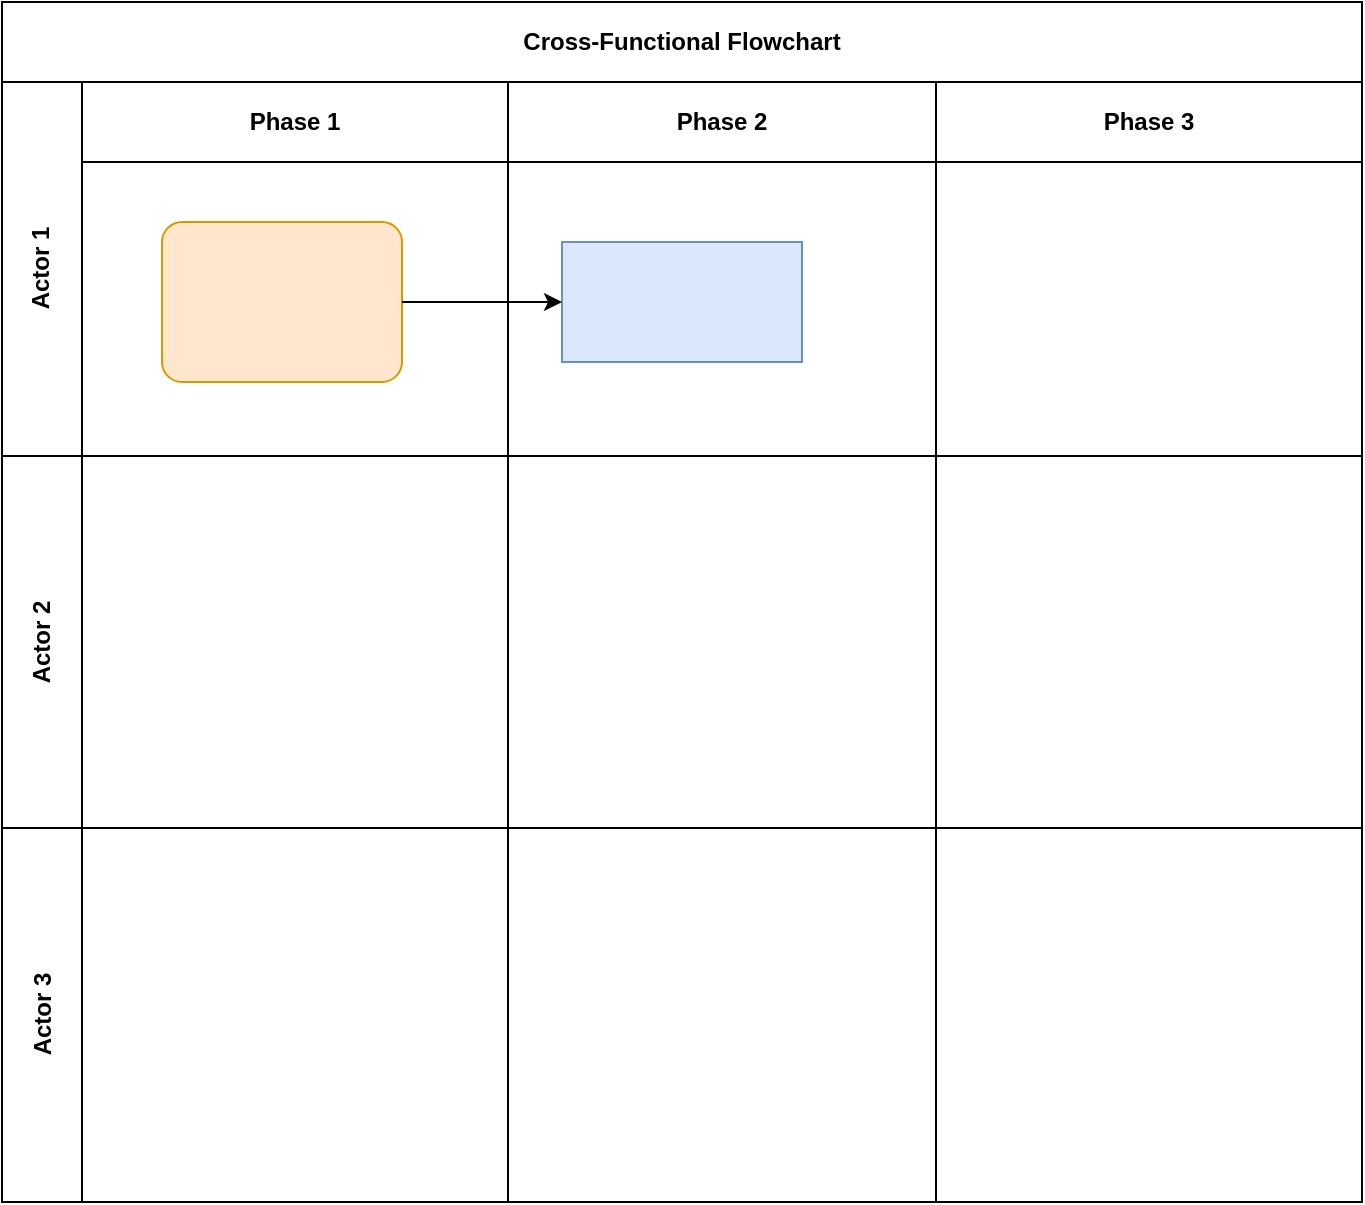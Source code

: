 <mxfile version="16.0.3" type="github">
  <diagram id="IkY5Uq8e-zbAPrKe2rpH" name="第 1 页">
    <mxGraphModel dx="1002" dy="706" grid="1" gridSize="10" guides="1" tooltips="1" connect="1" arrows="1" fold="1" page="1" pageScale="1" pageWidth="827" pageHeight="1169" math="0" shadow="0">
      <root>
        <mxCell id="0" />
        <mxCell id="1" parent="0" />
        <mxCell id="qr-zPf-FsgWdGWrcpPPm-1" value="Cross-Functional Flowchart" style="shape=table;childLayout=tableLayout;rowLines=0;columnLines=0;startSize=40;html=1;whiteSpace=wrap;collapsible=0;recursiveResize=0;expand=0;pointerEvents=0;fontStyle=1;align=center;" vertex="1" parent="1">
          <mxGeometry x="80" y="40" width="680" height="600" as="geometry" />
        </mxCell>
        <mxCell id="qr-zPf-FsgWdGWrcpPPm-2" value="Actor 1" style="swimlane;horizontal=0;points=[[0,0.5],[1,0.5]];portConstraint=eastwest;startSize=40;html=1;whiteSpace=wrap;collapsible=0;recursiveResize=0;expand=0;pointerEvents=0;fontStyle=1" vertex="1" parent="qr-zPf-FsgWdGWrcpPPm-1">
          <mxGeometry y="40" width="680" height="187" as="geometry" />
        </mxCell>
        <mxCell id="qr-zPf-FsgWdGWrcpPPm-3" value="Phase 1" style="swimlane;connectable=0;startSize=40;html=1;whiteSpace=wrap;collapsible=0;recursiveResize=0;expand=0;pointerEvents=0;" vertex="1" parent="qr-zPf-FsgWdGWrcpPPm-2">
          <mxGeometry x="40" width="213" height="187" as="geometry">
            <mxRectangle width="213" height="187" as="alternateBounds" />
          </mxGeometry>
        </mxCell>
        <mxCell id="qr-zPf-FsgWdGWrcpPPm-14" value="" style="points=[[0.25,0,0],[0.5,0,0],[0.75,0,0],[1,0.25,0],[1,0.5,0],[1,0.75,0],[0.75,1,0],[0.5,1,0],[0.25,1,0],[0,0.75,0],[0,0.5,0],[0,0.25,0]];shape=mxgraph.bpmn.task;whiteSpace=wrap;rectStyle=rounded;size=10;taskMarker=abstract;fillColor=#ffe6cc;strokeColor=#d79b00;" vertex="1" parent="qr-zPf-FsgWdGWrcpPPm-3">
          <mxGeometry x="40" y="70" width="120" height="80" as="geometry" />
        </mxCell>
        <mxCell id="qr-zPf-FsgWdGWrcpPPm-4" value="Phase 2" style="swimlane;connectable=0;startSize=40;html=1;whiteSpace=wrap;collapsible=0;recursiveResize=0;expand=0;pointerEvents=0;" vertex="1" parent="qr-zPf-FsgWdGWrcpPPm-2">
          <mxGeometry x="253" width="214" height="187" as="geometry">
            <mxRectangle width="214" height="187" as="alternateBounds" />
          </mxGeometry>
        </mxCell>
        <mxCell id="qr-zPf-FsgWdGWrcpPPm-5" value="Phase 3" style="swimlane;connectable=0;startSize=40;html=1;whiteSpace=wrap;collapsible=0;recursiveResize=0;expand=0;pointerEvents=0;" vertex="1" parent="qr-zPf-FsgWdGWrcpPPm-2">
          <mxGeometry x="467" width="213" height="187" as="geometry">
            <mxRectangle width="213" height="187" as="alternateBounds" />
          </mxGeometry>
        </mxCell>
        <mxCell id="qr-zPf-FsgWdGWrcpPPm-6" value="Actor 2" style="swimlane;horizontal=0;points=[[0,0.5],[1,0.5]];portConstraint=eastwest;startSize=40;html=1;whiteSpace=wrap;collapsible=0;recursiveResize=0;expand=0;pointerEvents=0;" vertex="1" parent="qr-zPf-FsgWdGWrcpPPm-1">
          <mxGeometry y="227" width="680" height="186" as="geometry" />
        </mxCell>
        <mxCell id="qr-zPf-FsgWdGWrcpPPm-7" value="" style="swimlane;connectable=0;startSize=0;html=1;whiteSpace=wrap;collapsible=0;recursiveResize=0;expand=0;pointerEvents=0;" vertex="1" parent="qr-zPf-FsgWdGWrcpPPm-6">
          <mxGeometry x="40" width="213" height="186" as="geometry">
            <mxRectangle width="213" height="186" as="alternateBounds" />
          </mxGeometry>
        </mxCell>
        <mxCell id="qr-zPf-FsgWdGWrcpPPm-8" value="" style="swimlane;connectable=0;startSize=0;html=1;whiteSpace=wrap;collapsible=0;recursiveResize=0;expand=0;pointerEvents=0;" vertex="1" parent="qr-zPf-FsgWdGWrcpPPm-6">
          <mxGeometry x="253" width="214" height="186" as="geometry">
            <mxRectangle width="214" height="186" as="alternateBounds" />
          </mxGeometry>
        </mxCell>
        <mxCell id="qr-zPf-FsgWdGWrcpPPm-9" value="" style="swimlane;connectable=0;startSize=0;html=1;whiteSpace=wrap;collapsible=0;recursiveResize=0;expand=0;pointerEvents=0;" vertex="1" parent="qr-zPf-FsgWdGWrcpPPm-6">
          <mxGeometry x="467" width="213" height="186" as="geometry">
            <mxRectangle width="213" height="186" as="alternateBounds" />
          </mxGeometry>
        </mxCell>
        <mxCell id="qr-zPf-FsgWdGWrcpPPm-10" value="Actor 3" style="swimlane;horizontal=0;points=[[0,0.5],[1,0.5]];portConstraint=eastwest;startSize=40;html=1;whiteSpace=wrap;collapsible=0;recursiveResize=0;expand=0;pointerEvents=0;" vertex="1" parent="qr-zPf-FsgWdGWrcpPPm-1">
          <mxGeometry y="413" width="680" height="187" as="geometry" />
        </mxCell>
        <mxCell id="qr-zPf-FsgWdGWrcpPPm-11" value="" style="swimlane;connectable=0;startSize=0;html=1;whiteSpace=wrap;collapsible=0;recursiveResize=0;expand=0;pointerEvents=0;" vertex="1" parent="qr-zPf-FsgWdGWrcpPPm-10">
          <mxGeometry x="40" width="213" height="187" as="geometry">
            <mxRectangle width="213" height="187" as="alternateBounds" />
          </mxGeometry>
        </mxCell>
        <mxCell id="qr-zPf-FsgWdGWrcpPPm-12" value="" style="swimlane;connectable=0;startSize=0;html=1;whiteSpace=wrap;collapsible=0;recursiveResize=0;expand=0;pointerEvents=0;" vertex="1" parent="qr-zPf-FsgWdGWrcpPPm-10">
          <mxGeometry x="253" width="214" height="187" as="geometry">
            <mxRectangle width="214" height="187" as="alternateBounds" />
          </mxGeometry>
        </mxCell>
        <mxCell id="qr-zPf-FsgWdGWrcpPPm-13" value="" style="swimlane;connectable=0;startSize=0;html=1;whiteSpace=wrap;collapsible=0;recursiveResize=0;expand=0;pointerEvents=0;" vertex="1" parent="qr-zPf-FsgWdGWrcpPPm-10">
          <mxGeometry x="467" width="213" height="187" as="geometry">
            <mxRectangle width="213" height="187" as="alternateBounds" />
          </mxGeometry>
        </mxCell>
        <mxCell id="qr-zPf-FsgWdGWrcpPPm-15" value="" style="whiteSpace=wrap;html=1;fillColor=#dae8fc;strokeColor=#6c8ebf;" vertex="1" parent="1">
          <mxGeometry x="360" y="160" width="120" height="60" as="geometry" />
        </mxCell>
        <mxCell id="qr-zPf-FsgWdGWrcpPPm-16" value="" style="edgeStyle=orthogonalEdgeStyle;rounded=0;orthogonalLoop=1;jettySize=auto;html=1;" edge="1" parent="1" source="qr-zPf-FsgWdGWrcpPPm-14" target="qr-zPf-FsgWdGWrcpPPm-15">
          <mxGeometry relative="1" as="geometry" />
        </mxCell>
      </root>
    </mxGraphModel>
  </diagram>
</mxfile>
